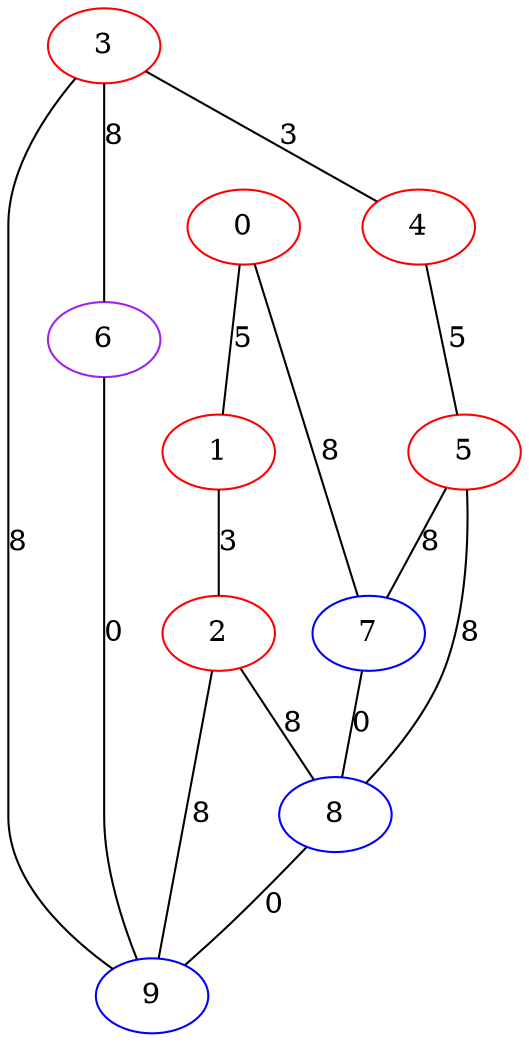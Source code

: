 graph "" {
0 [color=red, weight=1];
1 [color=red, weight=1];
2 [color=red, weight=1];
3 [color=red, weight=1];
4 [color=red, weight=1];
5 [color=red, weight=1];
6 [color=purple, weight=4];
7 [color=blue, weight=3];
8 [color=blue, weight=3];
9 [color=blue, weight=3];
0 -- 1  [key=0, label=5];
0 -- 7  [key=0, label=8];
1 -- 2  [key=0, label=3];
2 -- 8  [key=0, label=8];
2 -- 9  [key=0, label=8];
3 -- 9  [key=0, label=8];
3 -- 4  [key=0, label=3];
3 -- 6  [key=0, label=8];
4 -- 5  [key=0, label=5];
5 -- 8  [key=0, label=8];
5 -- 7  [key=0, label=8];
6 -- 9  [key=0, label=0];
7 -- 8  [key=0, label=0];
8 -- 9  [key=0, label=0];
}

